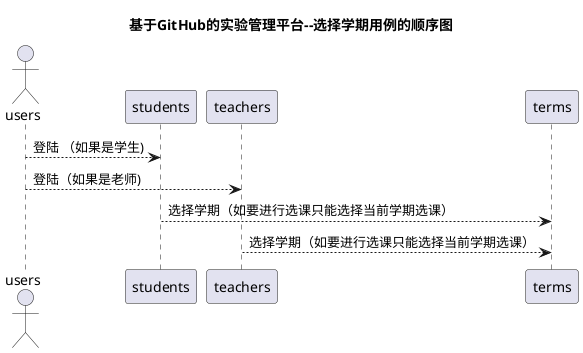 @startuml
         title 基于GitHub的实验管理平台--选择学期用例的顺序图
         actor users
         users--> students :登陆 （如果是学生)
         users--> teachers: 登陆（如果是老师)
         students-->terms:选择学期（如要进行选课只能选择当前学期选课）
         teachers--> terms:选择学期（如要进行选课只能选择当前学期选课）

@enduml
